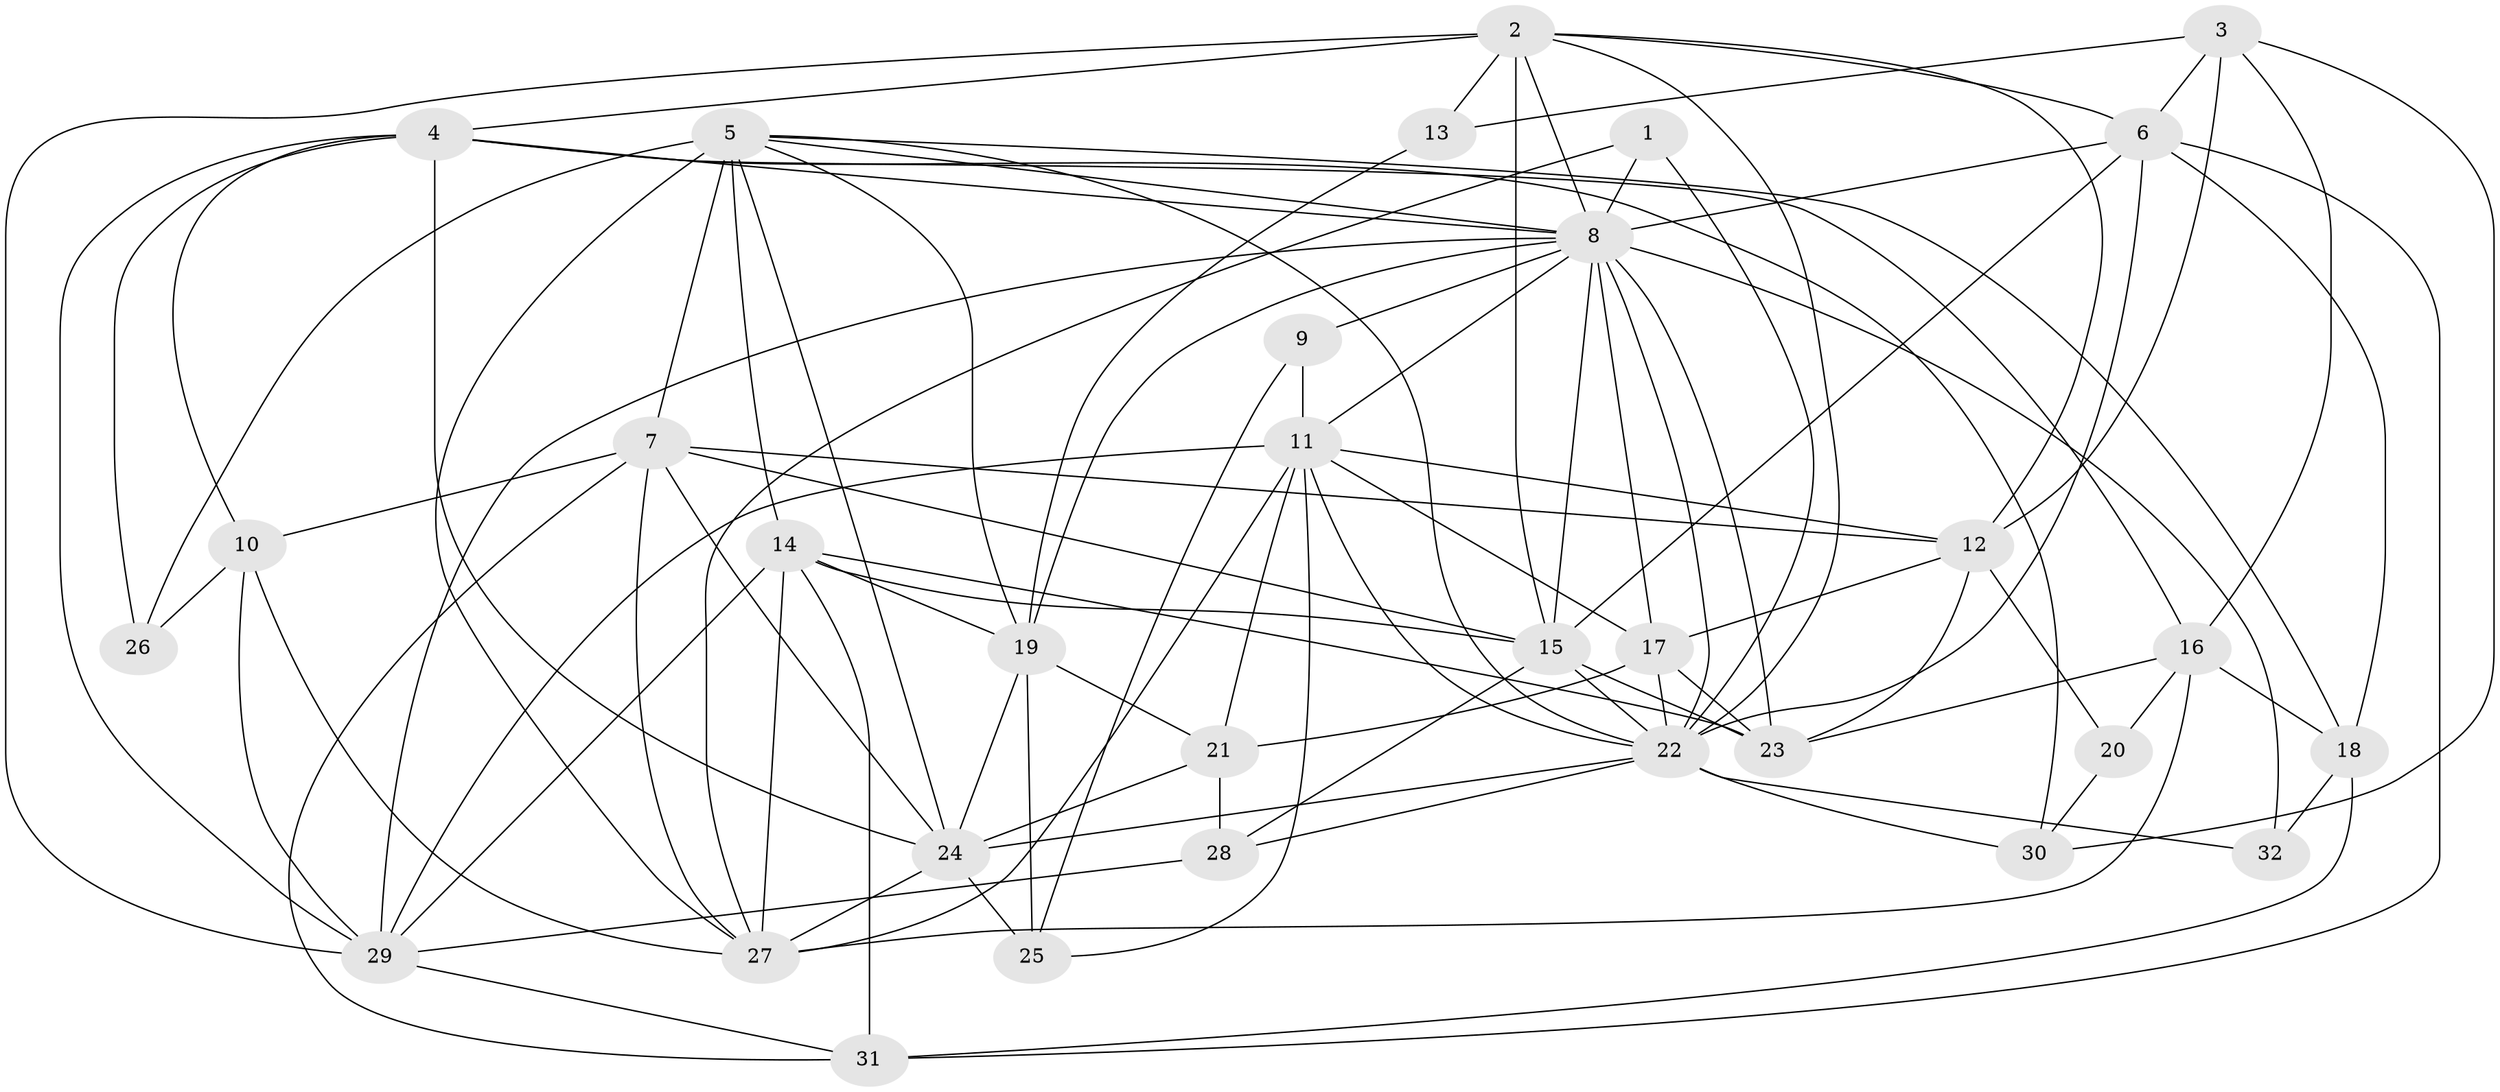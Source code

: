 // original degree distribution, {6: 0.11538461538461539, 4: 0.23076923076923078, 3: 0.3269230769230769, 7: 0.057692307692307696, 5: 0.15384615384615385, 2: 0.11538461538461539}
// Generated by graph-tools (version 1.1) at 2025/37/03/04/25 23:37:14]
// undirected, 32 vertices, 100 edges
graph export_dot {
  node [color=gray90,style=filled];
  1;
  2;
  3;
  4;
  5;
  6;
  7;
  8;
  9;
  10;
  11;
  12;
  13;
  14;
  15;
  16;
  17;
  18;
  19;
  20;
  21;
  22;
  23;
  24;
  25;
  26;
  27;
  28;
  29;
  30;
  31;
  32;
  1 -- 8 [weight=1.0];
  1 -- 22 [weight=1.0];
  1 -- 27 [weight=1.0];
  2 -- 4 [weight=1.0];
  2 -- 6 [weight=1.0];
  2 -- 8 [weight=1.0];
  2 -- 12 [weight=1.0];
  2 -- 13 [weight=2.0];
  2 -- 15 [weight=2.0];
  2 -- 22 [weight=2.0];
  2 -- 29 [weight=1.0];
  3 -- 6 [weight=1.0];
  3 -- 12 [weight=3.0];
  3 -- 13 [weight=2.0];
  3 -- 16 [weight=1.0];
  3 -- 30 [weight=2.0];
  4 -- 8 [weight=1.0];
  4 -- 10 [weight=1.0];
  4 -- 16 [weight=1.0];
  4 -- 24 [weight=2.0];
  4 -- 26 [weight=1.0];
  4 -- 29 [weight=1.0];
  4 -- 30 [weight=1.0];
  5 -- 7 [weight=3.0];
  5 -- 8 [weight=1.0];
  5 -- 14 [weight=1.0];
  5 -- 18 [weight=1.0];
  5 -- 19 [weight=1.0];
  5 -- 22 [weight=1.0];
  5 -- 24 [weight=1.0];
  5 -- 26 [weight=1.0];
  5 -- 27 [weight=1.0];
  6 -- 8 [weight=1.0];
  6 -- 15 [weight=1.0];
  6 -- 18 [weight=1.0];
  6 -- 22 [weight=1.0];
  6 -- 31 [weight=1.0];
  7 -- 10 [weight=2.0];
  7 -- 12 [weight=2.0];
  7 -- 15 [weight=1.0];
  7 -- 24 [weight=1.0];
  7 -- 27 [weight=1.0];
  7 -- 31 [weight=1.0];
  8 -- 9 [weight=1.0];
  8 -- 11 [weight=1.0];
  8 -- 15 [weight=1.0];
  8 -- 17 [weight=1.0];
  8 -- 19 [weight=1.0];
  8 -- 22 [weight=1.0];
  8 -- 23 [weight=1.0];
  8 -- 29 [weight=1.0];
  8 -- 32 [weight=1.0];
  9 -- 11 [weight=3.0];
  9 -- 25 [weight=1.0];
  10 -- 26 [weight=1.0];
  10 -- 27 [weight=2.0];
  10 -- 29 [weight=1.0];
  11 -- 12 [weight=1.0];
  11 -- 17 [weight=2.0];
  11 -- 21 [weight=1.0];
  11 -- 22 [weight=2.0];
  11 -- 25 [weight=1.0];
  11 -- 27 [weight=2.0];
  11 -- 29 [weight=2.0];
  12 -- 17 [weight=1.0];
  12 -- 20 [weight=1.0];
  12 -- 23 [weight=1.0];
  13 -- 19 [weight=1.0];
  14 -- 15 [weight=1.0];
  14 -- 19 [weight=2.0];
  14 -- 23 [weight=1.0];
  14 -- 27 [weight=2.0];
  14 -- 29 [weight=1.0];
  14 -- 31 [weight=1.0];
  15 -- 22 [weight=1.0];
  15 -- 23 [weight=3.0];
  15 -- 28 [weight=1.0];
  16 -- 18 [weight=1.0];
  16 -- 20 [weight=1.0];
  16 -- 23 [weight=1.0];
  16 -- 27 [weight=1.0];
  17 -- 21 [weight=1.0];
  17 -- 22 [weight=1.0];
  17 -- 23 [weight=1.0];
  18 -- 31 [weight=1.0];
  18 -- 32 [weight=2.0];
  19 -- 21 [weight=2.0];
  19 -- 24 [weight=1.0];
  19 -- 25 [weight=1.0];
  20 -- 30 [weight=1.0];
  21 -- 24 [weight=1.0];
  21 -- 28 [weight=1.0];
  22 -- 24 [weight=1.0];
  22 -- 28 [weight=1.0];
  22 -- 30 [weight=3.0];
  22 -- 32 [weight=1.0];
  24 -- 25 [weight=2.0];
  24 -- 27 [weight=1.0];
  28 -- 29 [weight=2.0];
  29 -- 31 [weight=1.0];
}

